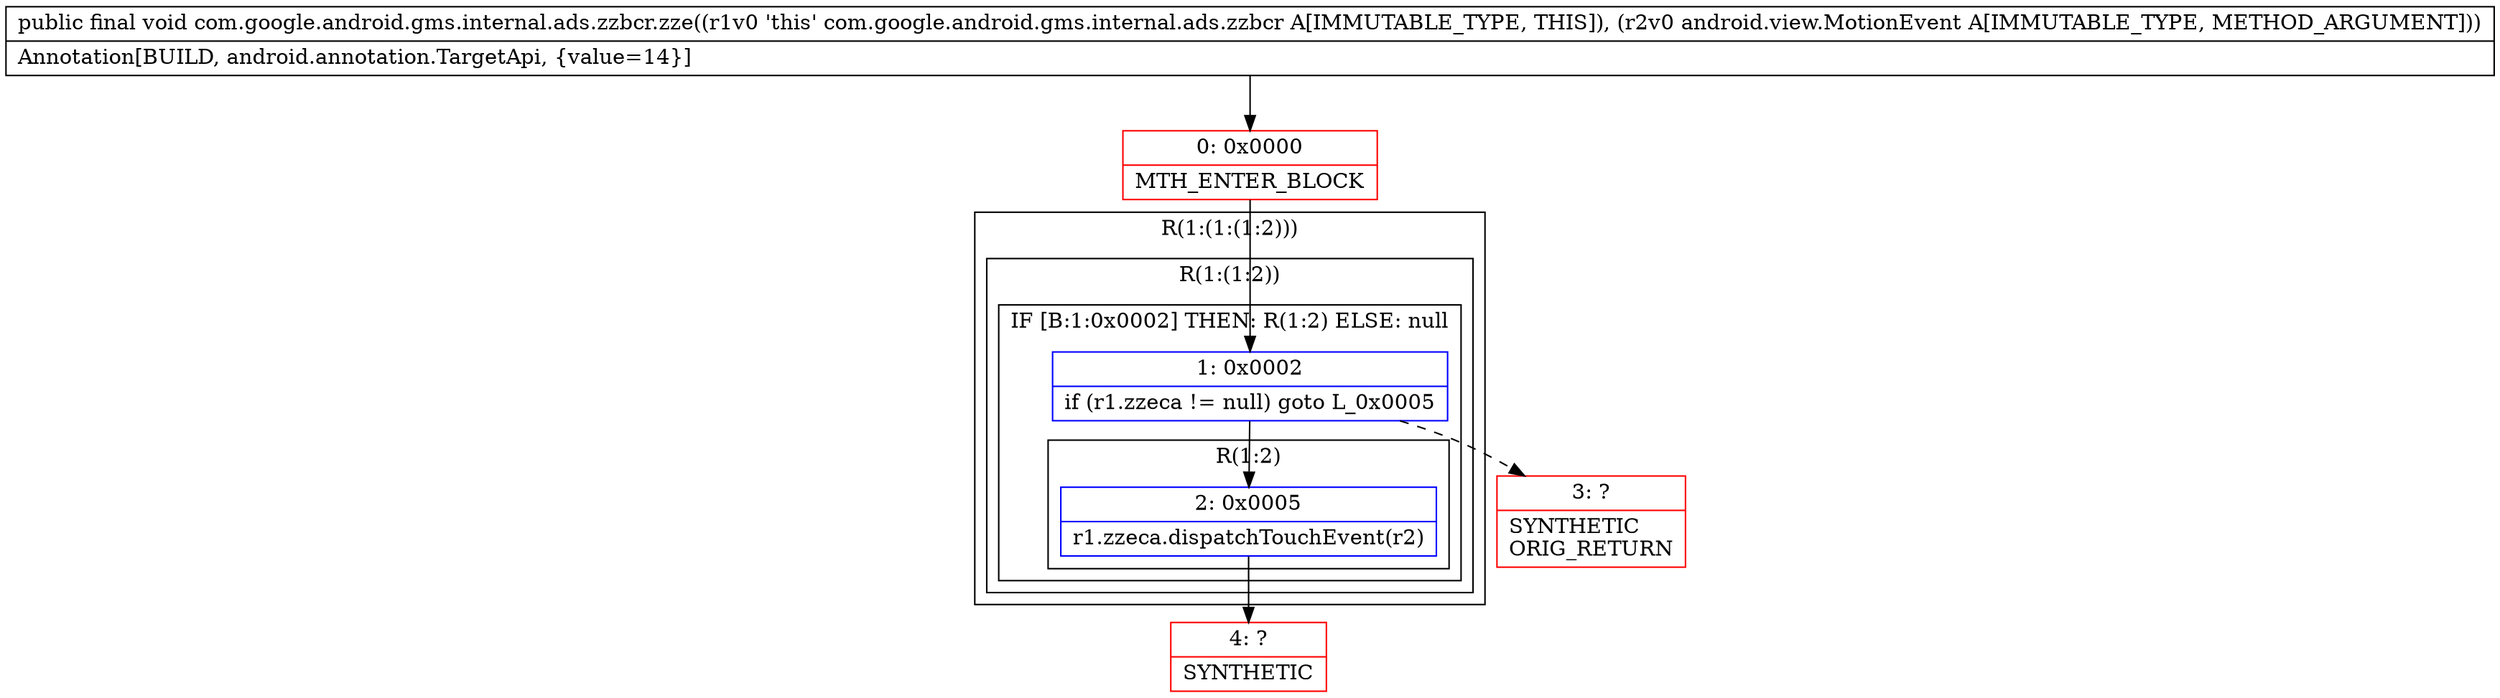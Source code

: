 digraph "CFG forcom.google.android.gms.internal.ads.zzbcr.zze(Landroid\/view\/MotionEvent;)V" {
subgraph cluster_Region_1725527830 {
label = "R(1:(1:(1:2)))";
node [shape=record,color=blue];
subgraph cluster_Region_485389906 {
label = "R(1:(1:2))";
node [shape=record,color=blue];
subgraph cluster_IfRegion_797325400 {
label = "IF [B:1:0x0002] THEN: R(1:2) ELSE: null";
node [shape=record,color=blue];
Node_1 [shape=record,label="{1\:\ 0x0002|if (r1.zzeca != null) goto L_0x0005\l}"];
subgraph cluster_Region_797593580 {
label = "R(1:2)";
node [shape=record,color=blue];
Node_2 [shape=record,label="{2\:\ 0x0005|r1.zzeca.dispatchTouchEvent(r2)\l}"];
}
}
}
}
Node_0 [shape=record,color=red,label="{0\:\ 0x0000|MTH_ENTER_BLOCK\l}"];
Node_3 [shape=record,color=red,label="{3\:\ ?|SYNTHETIC\lORIG_RETURN\l}"];
Node_4 [shape=record,color=red,label="{4\:\ ?|SYNTHETIC\l}"];
MethodNode[shape=record,label="{public final void com.google.android.gms.internal.ads.zzbcr.zze((r1v0 'this' com.google.android.gms.internal.ads.zzbcr A[IMMUTABLE_TYPE, THIS]), (r2v0 android.view.MotionEvent A[IMMUTABLE_TYPE, METHOD_ARGUMENT]))  | Annotation[BUILD, android.annotation.TargetApi, \{value=14\}]\l}"];
MethodNode -> Node_0;
Node_1 -> Node_2;
Node_1 -> Node_3[style=dashed];
Node_2 -> Node_4;
Node_0 -> Node_1;
}

